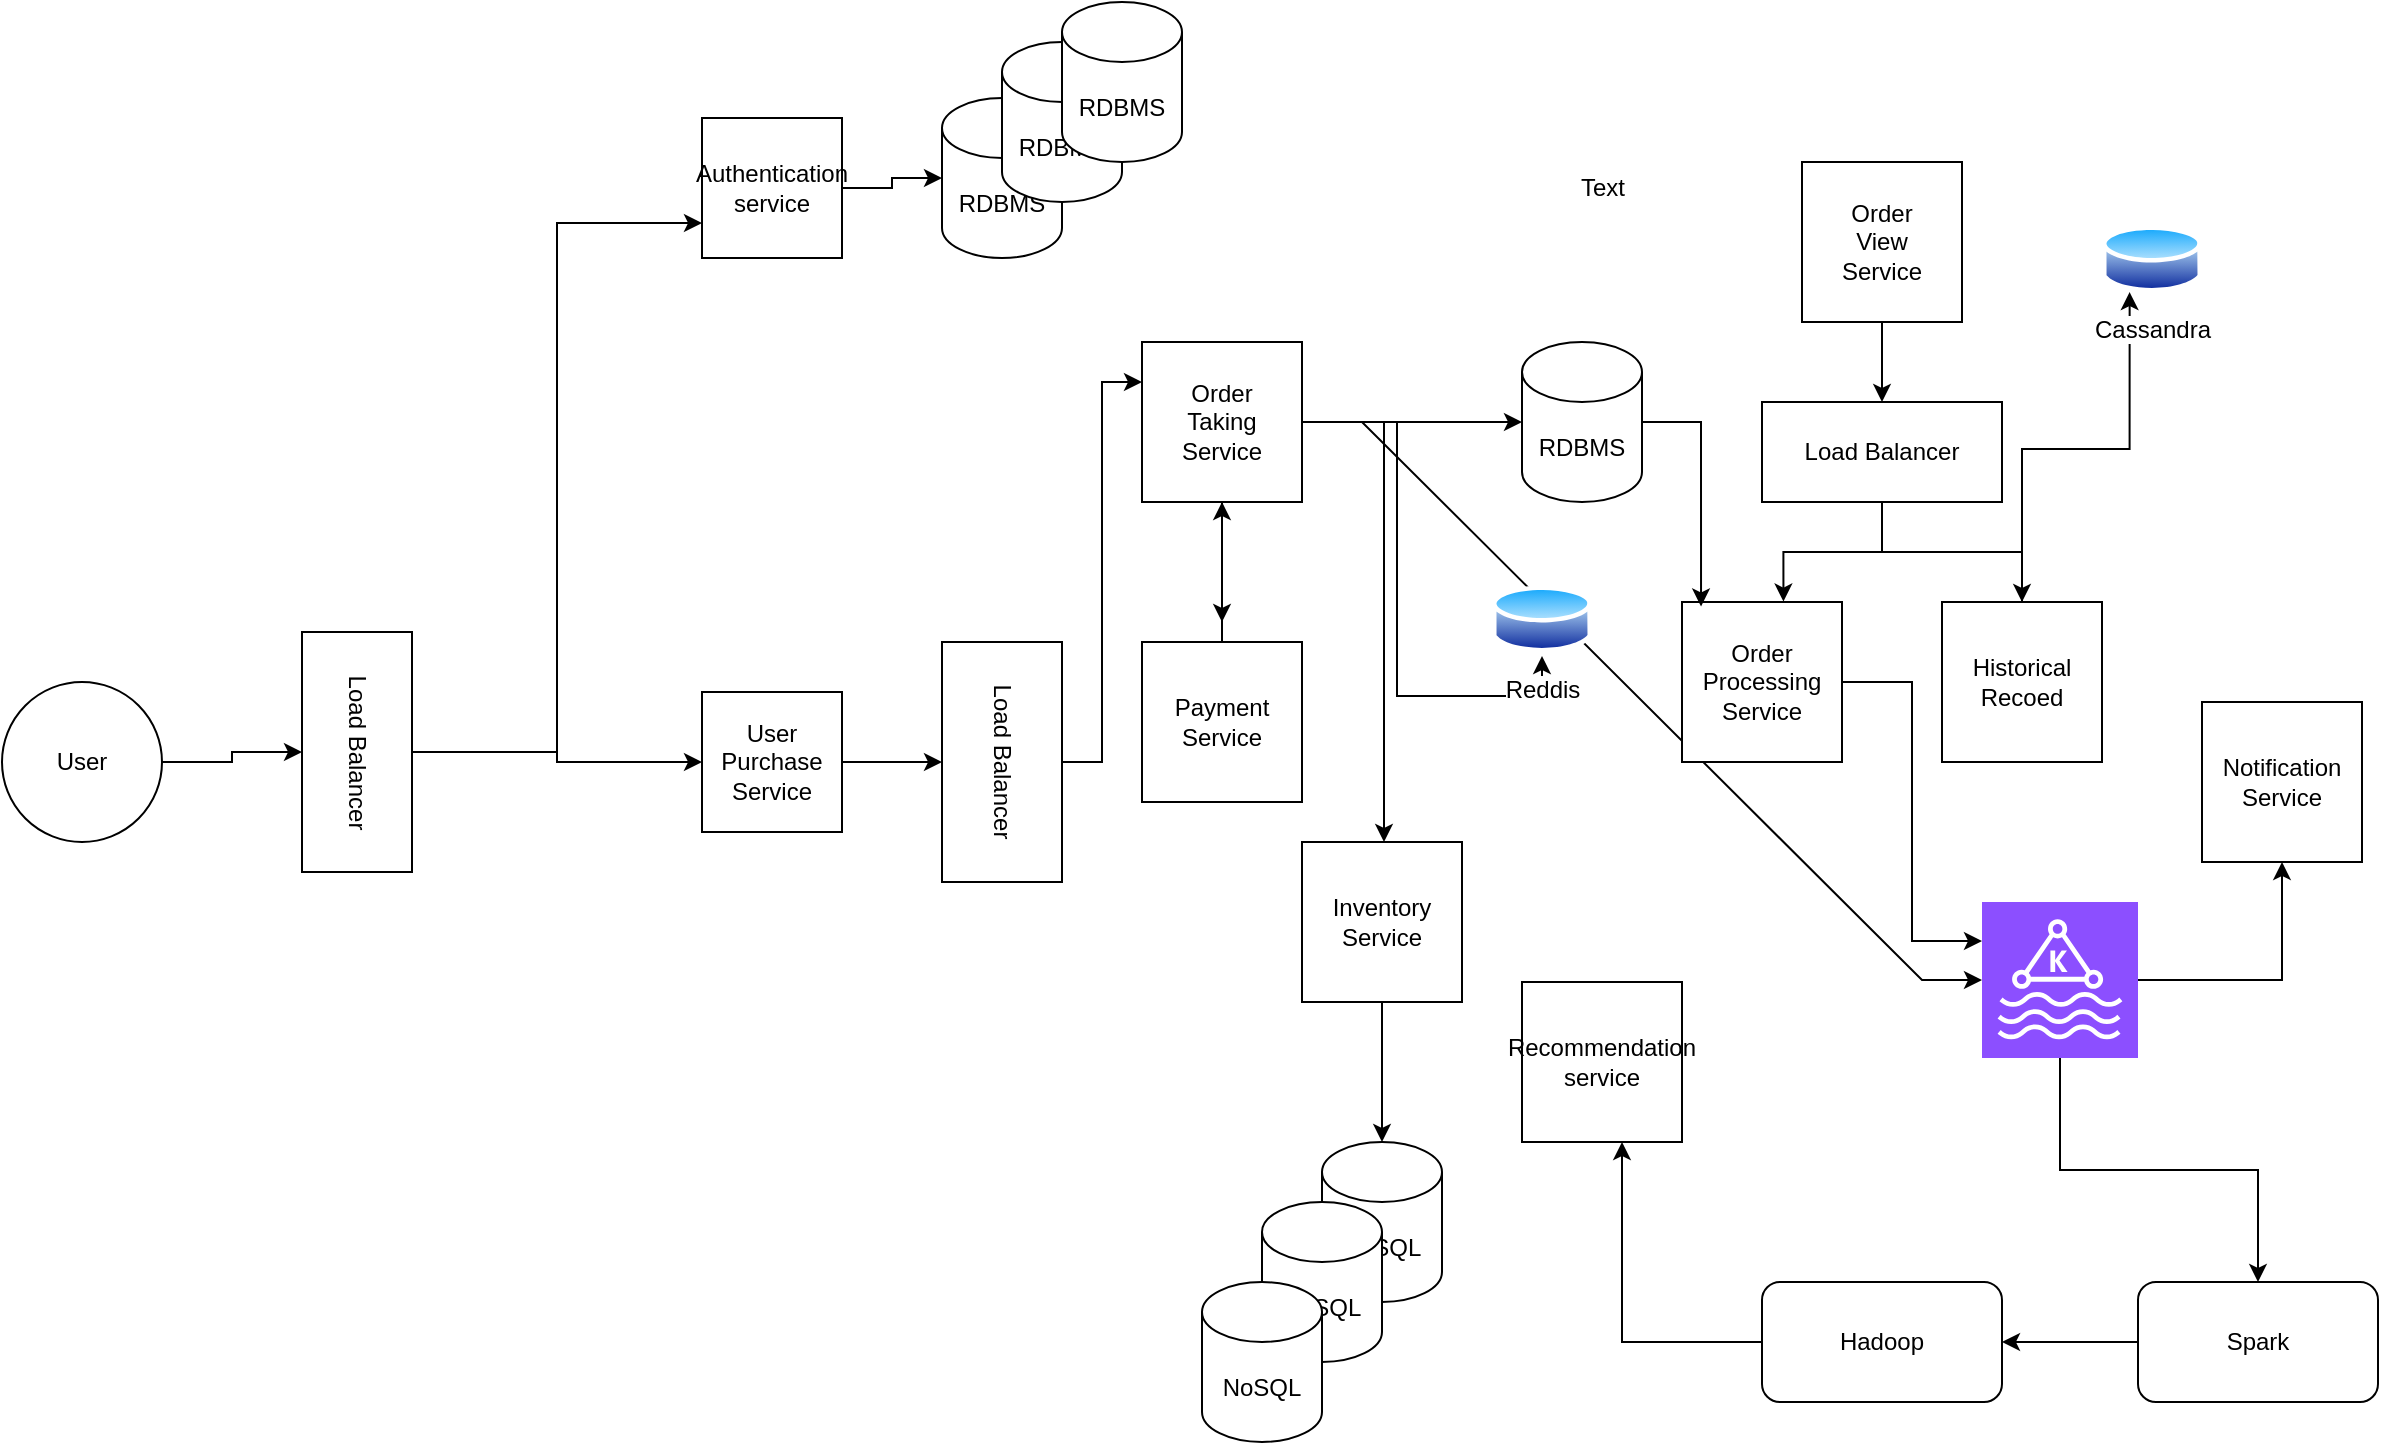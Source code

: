 <mxfile version="24.4.13" type="github">
  <diagram name="Page-1" id="ehr6L1-xM0cSiayTjf1R">
    <mxGraphModel dx="2133" dy="814" grid="1" gridSize="10" guides="1" tooltips="1" connect="1" arrows="1" fold="1" page="1" pageScale="1" pageWidth="850" pageHeight="1100" math="0" shadow="0">
      <root>
        <mxCell id="0" />
        <mxCell id="1" parent="0" />
        <mxCell id="zoKpDyefWJpnRKUtxjlk-9" style="edgeStyle=orthogonalEdgeStyle;rounded=0;orthogonalLoop=1;jettySize=auto;html=1;entryX=0;entryY=0.25;entryDx=0;entryDy=0;" edge="1" parent="1" source="zoKpDyefWJpnRKUtxjlk-6" target="zoKpDyefWJpnRKUtxjlk-8">
          <mxGeometry relative="1" as="geometry" />
        </mxCell>
        <mxCell id="zoKpDyefWJpnRKUtxjlk-6" value="Load Balancer" style="rounded=0;whiteSpace=wrap;html=1;rotation=90;" vertex="1" parent="1">
          <mxGeometry x="70" y="470" width="120" height="60" as="geometry" />
        </mxCell>
        <mxCell id="zoKpDyefWJpnRKUtxjlk-13" style="edgeStyle=orthogonalEdgeStyle;rounded=0;orthogonalLoop=1;jettySize=auto;html=1;" edge="1" parent="1" source="zoKpDyefWJpnRKUtxjlk-8">
          <mxGeometry relative="1" as="geometry">
            <mxPoint x="240.0" y="430" as="targetPoint" />
          </mxGeometry>
        </mxCell>
        <mxCell id="zoKpDyefWJpnRKUtxjlk-14" style="edgeStyle=orthogonalEdgeStyle;rounded=0;orthogonalLoop=1;jettySize=auto;html=1;" edge="1" parent="1" source="zoKpDyefWJpnRKUtxjlk-8" target="zoKpDyefWJpnRKUtxjlk-15">
          <mxGeometry relative="1" as="geometry">
            <mxPoint x="320.0" y="460" as="targetPoint" />
            <Array as="points">
              <mxPoint x="321" y="330" />
            </Array>
          </mxGeometry>
        </mxCell>
        <mxCell id="zoKpDyefWJpnRKUtxjlk-21" style="edgeStyle=orthogonalEdgeStyle;rounded=0;orthogonalLoop=1;jettySize=auto;html=1;entryX=0.5;entryY=1;entryDx=0;entryDy=0;" edge="1" parent="1" source="zoKpDyefWJpnRKUtxjlk-8" target="zoKpDyefWJpnRKUtxjlk-20">
          <mxGeometry relative="1" as="geometry" />
        </mxCell>
        <mxCell id="zoKpDyefWJpnRKUtxjlk-40" style="edgeStyle=entityRelationEdgeStyle;rounded=0;orthogonalLoop=1;jettySize=auto;html=1;elbow=vertical;" edge="1" parent="1" source="zoKpDyefWJpnRKUtxjlk-8" target="zoKpDyefWJpnRKUtxjlk-33">
          <mxGeometry relative="1" as="geometry">
            <mxPoint y="770" as="targetPoint" />
          </mxGeometry>
        </mxCell>
        <mxCell id="zoKpDyefWJpnRKUtxjlk-8" value="Order&lt;br&gt;Taking&lt;br&gt;Service" style="whiteSpace=wrap;html=1;aspect=fixed;" vertex="1" parent="1">
          <mxGeometry x="200" y="290" width="80" height="80" as="geometry" />
        </mxCell>
        <mxCell id="zoKpDyefWJpnRKUtxjlk-12" value="" style="edgeStyle=orthogonalEdgeStyle;rounded=0;orthogonalLoop=1;jettySize=auto;html=1;" edge="1" parent="1" source="zoKpDyefWJpnRKUtxjlk-10" target="zoKpDyefWJpnRKUtxjlk-8">
          <mxGeometry relative="1" as="geometry" />
        </mxCell>
        <mxCell id="zoKpDyefWJpnRKUtxjlk-10" value="Payment&lt;br&gt;Service" style="whiteSpace=wrap;html=1;aspect=fixed;" vertex="1" parent="1">
          <mxGeometry x="200" y="440" width="80" height="80" as="geometry" />
        </mxCell>
        <mxCell id="zoKpDyefWJpnRKUtxjlk-15" value="Inventory&lt;br&gt;Service" style="whiteSpace=wrap;html=1;aspect=fixed;" vertex="1" parent="1">
          <mxGeometry x="280" y="540" width="80" height="80" as="geometry" />
        </mxCell>
        <mxCell id="zoKpDyefWJpnRKUtxjlk-16" value="RDBMS" style="shape=cylinder3;whiteSpace=wrap;html=1;boundedLbl=1;backgroundOutline=1;size=15;" vertex="1" parent="1">
          <mxGeometry x="390" y="290" width="60" height="80" as="geometry" />
        </mxCell>
        <mxCell id="zoKpDyefWJpnRKUtxjlk-17" value="NoSQL" style="shape=cylinder3;whiteSpace=wrap;html=1;boundedLbl=1;backgroundOutline=1;size=15;" vertex="1" parent="1">
          <mxGeometry x="290" y="690" width="60" height="80" as="geometry" />
        </mxCell>
        <mxCell id="zoKpDyefWJpnRKUtxjlk-18" style="edgeStyle=orthogonalEdgeStyle;rounded=0;orthogonalLoop=1;jettySize=auto;html=1;entryX=0.5;entryY=0;entryDx=0;entryDy=0;entryPerimeter=0;" edge="1" parent="1" source="zoKpDyefWJpnRKUtxjlk-15" target="zoKpDyefWJpnRKUtxjlk-17">
          <mxGeometry relative="1" as="geometry" />
        </mxCell>
        <mxCell id="zoKpDyefWJpnRKUtxjlk-19" style="edgeStyle=orthogonalEdgeStyle;rounded=0;orthogonalLoop=1;jettySize=auto;html=1;entryX=0;entryY=0.5;entryDx=0;entryDy=0;entryPerimeter=0;" edge="1" parent="1" source="zoKpDyefWJpnRKUtxjlk-8" target="zoKpDyefWJpnRKUtxjlk-16">
          <mxGeometry relative="1" as="geometry" />
        </mxCell>
        <mxCell id="zoKpDyefWJpnRKUtxjlk-20" value="Reddis" style="image;aspect=fixed;perimeter=ellipsePerimeter;html=1;align=center;shadow=0;dashed=0;spacingTop=3;image=img/lib/active_directory/database.svg;" vertex="1" parent="1">
          <mxGeometry x="375" y="410" width="50" height="37" as="geometry" />
        </mxCell>
        <mxCell id="zoKpDyefWJpnRKUtxjlk-24" style="edgeStyle=orthogonalEdgeStyle;rounded=0;orthogonalLoop=1;jettySize=auto;html=1;entryX=0.5;entryY=0;entryDx=0;entryDy=0;" edge="1" parent="1" source="zoKpDyefWJpnRKUtxjlk-22" target="zoKpDyefWJpnRKUtxjlk-23">
          <mxGeometry relative="1" as="geometry" />
        </mxCell>
        <mxCell id="zoKpDyefWJpnRKUtxjlk-22" value="Order&lt;br&gt;View&lt;div&gt;Service&lt;/div&gt;" style="whiteSpace=wrap;html=1;aspect=fixed;" vertex="1" parent="1">
          <mxGeometry x="530" y="200" width="80" height="80" as="geometry" />
        </mxCell>
        <mxCell id="zoKpDyefWJpnRKUtxjlk-28" value="" style="edgeStyle=orthogonalEdgeStyle;rounded=0;orthogonalLoop=1;jettySize=auto;html=1;" edge="1" parent="1" source="zoKpDyefWJpnRKUtxjlk-23" target="zoKpDyefWJpnRKUtxjlk-27">
          <mxGeometry relative="1" as="geometry" />
        </mxCell>
        <mxCell id="zoKpDyefWJpnRKUtxjlk-23" value="Load Balancer" style="rounded=0;whiteSpace=wrap;html=1;rotation=0;" vertex="1" parent="1">
          <mxGeometry x="510" y="320" width="120" height="50" as="geometry" />
        </mxCell>
        <mxCell id="zoKpDyefWJpnRKUtxjlk-26" value="Order&lt;br&gt;Processing&lt;br&gt;Service" style="whiteSpace=wrap;html=1;aspect=fixed;" vertex="1" parent="1">
          <mxGeometry x="470" y="420" width="80" height="80" as="geometry" />
        </mxCell>
        <mxCell id="zoKpDyefWJpnRKUtxjlk-31" style="edgeStyle=orthogonalEdgeStyle;rounded=0;orthogonalLoop=1;jettySize=auto;html=1;entryX=0.25;entryY=1;entryDx=0;entryDy=0;" edge="1" parent="1" source="zoKpDyefWJpnRKUtxjlk-27" target="zoKpDyefWJpnRKUtxjlk-32">
          <mxGeometry relative="1" as="geometry">
            <mxPoint x="710" y="290" as="targetPoint" />
          </mxGeometry>
        </mxCell>
        <mxCell id="zoKpDyefWJpnRKUtxjlk-27" value="Historical&lt;br&gt;Recoed" style="whiteSpace=wrap;html=1;aspect=fixed;" vertex="1" parent="1">
          <mxGeometry x="600" y="420" width="80" height="80" as="geometry" />
        </mxCell>
        <mxCell id="zoKpDyefWJpnRKUtxjlk-29" style="edgeStyle=orthogonalEdgeStyle;rounded=0;orthogonalLoop=1;jettySize=auto;html=1;entryX=0.634;entryY=-0.003;entryDx=0;entryDy=0;entryPerimeter=0;" edge="1" parent="1" source="zoKpDyefWJpnRKUtxjlk-23" target="zoKpDyefWJpnRKUtxjlk-26">
          <mxGeometry relative="1" as="geometry" />
        </mxCell>
        <mxCell id="zoKpDyefWJpnRKUtxjlk-30" style="edgeStyle=orthogonalEdgeStyle;rounded=0;orthogonalLoop=1;jettySize=auto;html=1;entryX=0.119;entryY=0.028;entryDx=0;entryDy=0;entryPerimeter=0;" edge="1" parent="1" source="zoKpDyefWJpnRKUtxjlk-16" target="zoKpDyefWJpnRKUtxjlk-26">
          <mxGeometry relative="1" as="geometry" />
        </mxCell>
        <mxCell id="zoKpDyefWJpnRKUtxjlk-32" value="Cassandra" style="image;aspect=fixed;perimeter=ellipsePerimeter;html=1;align=center;shadow=0;dashed=0;spacingTop=3;image=img/lib/active_directory/database.svg;" vertex="1" parent="1">
          <mxGeometry x="680" y="230" width="50" height="37" as="geometry" />
        </mxCell>
        <mxCell id="zoKpDyefWJpnRKUtxjlk-36" style="edgeStyle=orthogonalEdgeStyle;rounded=0;orthogonalLoop=1;jettySize=auto;html=1;entryX=0.5;entryY=1;entryDx=0;entryDy=0;" edge="1" parent="1" source="zoKpDyefWJpnRKUtxjlk-33" target="zoKpDyefWJpnRKUtxjlk-35">
          <mxGeometry relative="1" as="geometry" />
        </mxCell>
        <mxCell id="zoKpDyefWJpnRKUtxjlk-42" style="edgeStyle=orthogonalEdgeStyle;rounded=0;orthogonalLoop=1;jettySize=auto;html=1;entryX=0.5;entryY=0;entryDx=0;entryDy=0;" edge="1" parent="1" source="zoKpDyefWJpnRKUtxjlk-33" target="zoKpDyefWJpnRKUtxjlk-50">
          <mxGeometry relative="1" as="geometry">
            <mxPoint x="720" y="750" as="targetPoint" />
          </mxGeometry>
        </mxCell>
        <mxCell id="zoKpDyefWJpnRKUtxjlk-33" value="" style="sketch=0;points=[[0,0,0],[0.25,0,0],[0.5,0,0],[0.75,0,0],[1,0,0],[0,1,0],[0.25,1,0],[0.5,1,0],[0.75,1,0],[1,1,0],[0,0.25,0],[0,0.5,0],[0,0.75,0],[1,0.25,0],[1,0.5,0],[1,0.75,0]];outlineConnect=0;fontColor=#232F3E;fillColor=#8C4FFF;strokeColor=#ffffff;dashed=0;verticalLabelPosition=bottom;verticalAlign=top;align=center;html=1;fontSize=12;fontStyle=0;aspect=fixed;shape=mxgraph.aws4.resourceIcon;resIcon=mxgraph.aws4.managed_streaming_for_kafka;" vertex="1" parent="1">
          <mxGeometry x="620" y="570" width="78" height="78" as="geometry" />
        </mxCell>
        <mxCell id="zoKpDyefWJpnRKUtxjlk-34" style="edgeStyle=orthogonalEdgeStyle;rounded=0;orthogonalLoop=1;jettySize=auto;html=1;entryX=0;entryY=0.25;entryDx=0;entryDy=0;entryPerimeter=0;" edge="1" parent="1" source="zoKpDyefWJpnRKUtxjlk-26" target="zoKpDyefWJpnRKUtxjlk-33">
          <mxGeometry relative="1" as="geometry" />
        </mxCell>
        <mxCell id="zoKpDyefWJpnRKUtxjlk-35" value="Notification&lt;br&gt;Service" style="whiteSpace=wrap;html=1;aspect=fixed;" vertex="1" parent="1">
          <mxGeometry x="730" y="470" width="80" height="80" as="geometry" />
        </mxCell>
        <mxCell id="zoKpDyefWJpnRKUtxjlk-39" value="Text" style="text;html=1;align=center;verticalAlign=middle;resizable=0;points=[];autosize=1;strokeColor=none;fillColor=none;" vertex="1" parent="1">
          <mxGeometry x="405" y="198" width="50" height="30" as="geometry" />
        </mxCell>
        <mxCell id="zoKpDyefWJpnRKUtxjlk-53" style="edgeStyle=orthogonalEdgeStyle;rounded=0;orthogonalLoop=1;jettySize=auto;html=1;entryX=1;entryY=0.5;entryDx=0;entryDy=0;" edge="1" parent="1" source="zoKpDyefWJpnRKUtxjlk-50" target="zoKpDyefWJpnRKUtxjlk-52">
          <mxGeometry relative="1" as="geometry" />
        </mxCell>
        <mxCell id="zoKpDyefWJpnRKUtxjlk-50" value="Spark" style="rounded=1;whiteSpace=wrap;html=1;" vertex="1" parent="1">
          <mxGeometry x="698" y="760" width="120" height="60" as="geometry" />
        </mxCell>
        <mxCell id="zoKpDyefWJpnRKUtxjlk-54" style="edgeStyle=orthogonalEdgeStyle;rounded=0;orthogonalLoop=1;jettySize=auto;html=1;" edge="1" parent="1" source="zoKpDyefWJpnRKUtxjlk-52" target="zoKpDyefWJpnRKUtxjlk-57">
          <mxGeometry relative="1" as="geometry">
            <mxPoint x="440" y="710" as="targetPoint" />
            <Array as="points">
              <mxPoint x="440" y="790" />
            </Array>
          </mxGeometry>
        </mxCell>
        <mxCell id="zoKpDyefWJpnRKUtxjlk-52" value="Hadoop" style="rounded=1;whiteSpace=wrap;html=1;" vertex="1" parent="1">
          <mxGeometry x="510" y="760" width="120" height="60" as="geometry" />
        </mxCell>
        <mxCell id="zoKpDyefWJpnRKUtxjlk-57" value="Recommendation&lt;br&gt;service" style="whiteSpace=wrap;html=1;aspect=fixed;" vertex="1" parent="1">
          <mxGeometry x="390" y="610" width="80" height="80" as="geometry" />
        </mxCell>
        <mxCell id="zoKpDyefWJpnRKUtxjlk-62" style="edgeStyle=orthogonalEdgeStyle;rounded=0;orthogonalLoop=1;jettySize=auto;html=1;" edge="1" parent="1" source="zoKpDyefWJpnRKUtxjlk-58" target="zoKpDyefWJpnRKUtxjlk-61">
          <mxGeometry relative="1" as="geometry" />
        </mxCell>
        <mxCell id="zoKpDyefWJpnRKUtxjlk-58" value="User" style="ellipse;whiteSpace=wrap;html=1;aspect=fixed;" vertex="1" parent="1">
          <mxGeometry x="-370" y="460" width="80" height="80" as="geometry" />
        </mxCell>
        <mxCell id="zoKpDyefWJpnRKUtxjlk-60" style="edgeStyle=orthogonalEdgeStyle;rounded=0;orthogonalLoop=1;jettySize=auto;html=1;entryX=0.5;entryY=1;entryDx=0;entryDy=0;" edge="1" parent="1" source="zoKpDyefWJpnRKUtxjlk-59" target="zoKpDyefWJpnRKUtxjlk-6">
          <mxGeometry relative="1" as="geometry" />
        </mxCell>
        <mxCell id="zoKpDyefWJpnRKUtxjlk-59" value="User&lt;br&gt;Purchase&lt;br&gt;Service" style="whiteSpace=wrap;html=1;aspect=fixed;" vertex="1" parent="1">
          <mxGeometry x="-20" y="465" width="70" height="70" as="geometry" />
        </mxCell>
        <mxCell id="zoKpDyefWJpnRKUtxjlk-63" style="edgeStyle=orthogonalEdgeStyle;rounded=0;orthogonalLoop=1;jettySize=auto;html=1;" edge="1" parent="1" source="zoKpDyefWJpnRKUtxjlk-61" target="zoKpDyefWJpnRKUtxjlk-59">
          <mxGeometry relative="1" as="geometry" />
        </mxCell>
        <mxCell id="zoKpDyefWJpnRKUtxjlk-65" style="edgeStyle=orthogonalEdgeStyle;rounded=0;orthogonalLoop=1;jettySize=auto;html=1;entryX=0;entryY=0.75;entryDx=0;entryDy=0;" edge="1" parent="1" source="zoKpDyefWJpnRKUtxjlk-61" target="zoKpDyefWJpnRKUtxjlk-64">
          <mxGeometry relative="1" as="geometry" />
        </mxCell>
        <mxCell id="zoKpDyefWJpnRKUtxjlk-61" value="Load Balancer" style="rounded=0;whiteSpace=wrap;html=1;rotation=90;" vertex="1" parent="1">
          <mxGeometry x="-252.5" y="467.5" width="120" height="55" as="geometry" />
        </mxCell>
        <mxCell id="zoKpDyefWJpnRKUtxjlk-64" value="Authentication&lt;br&gt;service" style="whiteSpace=wrap;html=1;aspect=fixed;" vertex="1" parent="1">
          <mxGeometry x="-20" y="178" width="70" height="70" as="geometry" />
        </mxCell>
        <mxCell id="zoKpDyefWJpnRKUtxjlk-66" value="RDBMS" style="shape=cylinder3;whiteSpace=wrap;html=1;boundedLbl=1;backgroundOutline=1;size=15;" vertex="1" parent="1">
          <mxGeometry x="100" y="168" width="60" height="80" as="geometry" />
        </mxCell>
        <mxCell id="zoKpDyefWJpnRKUtxjlk-67" style="edgeStyle=orthogonalEdgeStyle;rounded=0;orthogonalLoop=1;jettySize=auto;html=1;entryX=0;entryY=0.5;entryDx=0;entryDy=0;entryPerimeter=0;" edge="1" parent="1" source="zoKpDyefWJpnRKUtxjlk-64" target="zoKpDyefWJpnRKUtxjlk-66">
          <mxGeometry relative="1" as="geometry" />
        </mxCell>
        <mxCell id="zoKpDyefWJpnRKUtxjlk-68" value="RDBMS" style="shape=cylinder3;whiteSpace=wrap;html=1;boundedLbl=1;backgroundOutline=1;size=15;" vertex="1" parent="1">
          <mxGeometry x="130" y="140" width="60" height="80" as="geometry" />
        </mxCell>
        <mxCell id="zoKpDyefWJpnRKUtxjlk-69" value="RDBMS" style="shape=cylinder3;whiteSpace=wrap;html=1;boundedLbl=1;backgroundOutline=1;size=15;" vertex="1" parent="1">
          <mxGeometry x="160" y="120" width="60" height="80" as="geometry" />
        </mxCell>
        <mxCell id="zoKpDyefWJpnRKUtxjlk-70" value="NoSQL" style="shape=cylinder3;whiteSpace=wrap;html=1;boundedLbl=1;backgroundOutline=1;size=15;" vertex="1" parent="1">
          <mxGeometry x="260" y="720" width="60" height="80" as="geometry" />
        </mxCell>
        <mxCell id="zoKpDyefWJpnRKUtxjlk-71" value="NoSQL" style="shape=cylinder3;whiteSpace=wrap;html=1;boundedLbl=1;backgroundOutline=1;size=15;" vertex="1" parent="1">
          <mxGeometry x="230" y="760" width="60" height="80" as="geometry" />
        </mxCell>
      </root>
    </mxGraphModel>
  </diagram>
</mxfile>
